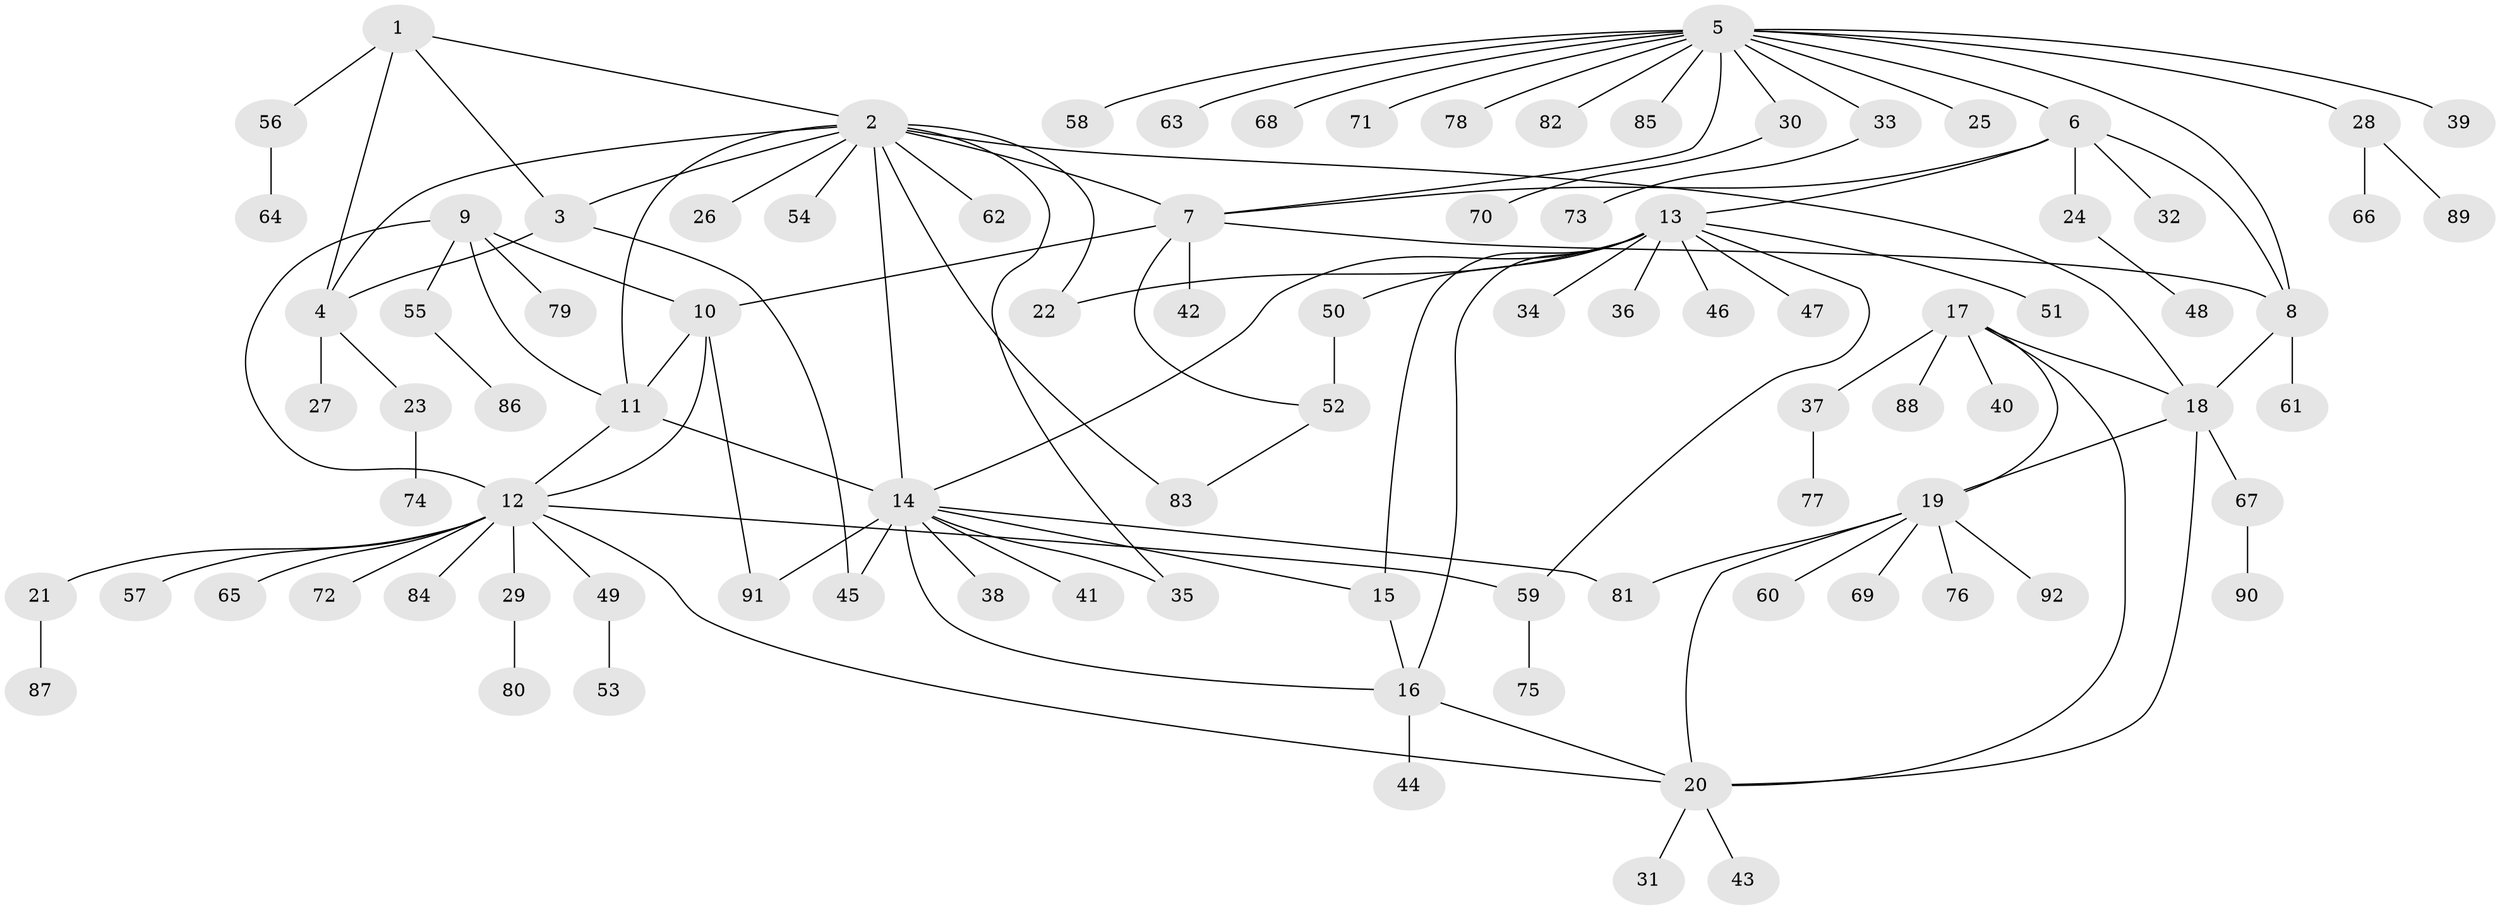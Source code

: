 // Generated by graph-tools (version 1.1) at 2025/50/03/09/25 03:50:41]
// undirected, 92 vertices, 120 edges
graph export_dot {
graph [start="1"]
  node [color=gray90,style=filled];
  1;
  2;
  3;
  4;
  5;
  6;
  7;
  8;
  9;
  10;
  11;
  12;
  13;
  14;
  15;
  16;
  17;
  18;
  19;
  20;
  21;
  22;
  23;
  24;
  25;
  26;
  27;
  28;
  29;
  30;
  31;
  32;
  33;
  34;
  35;
  36;
  37;
  38;
  39;
  40;
  41;
  42;
  43;
  44;
  45;
  46;
  47;
  48;
  49;
  50;
  51;
  52;
  53;
  54;
  55;
  56;
  57;
  58;
  59;
  60;
  61;
  62;
  63;
  64;
  65;
  66;
  67;
  68;
  69;
  70;
  71;
  72;
  73;
  74;
  75;
  76;
  77;
  78;
  79;
  80;
  81;
  82;
  83;
  84;
  85;
  86;
  87;
  88;
  89;
  90;
  91;
  92;
  1 -- 2;
  1 -- 3;
  1 -- 4;
  1 -- 56;
  2 -- 3;
  2 -- 4;
  2 -- 7;
  2 -- 11;
  2 -- 14;
  2 -- 18;
  2 -- 22;
  2 -- 26;
  2 -- 35;
  2 -- 54;
  2 -- 62;
  2 -- 83;
  3 -- 4;
  3 -- 45;
  4 -- 23;
  4 -- 27;
  5 -- 6;
  5 -- 7;
  5 -- 8;
  5 -- 25;
  5 -- 28;
  5 -- 30;
  5 -- 33;
  5 -- 39;
  5 -- 58;
  5 -- 63;
  5 -- 68;
  5 -- 71;
  5 -- 78;
  5 -- 82;
  5 -- 85;
  6 -- 7;
  6 -- 8;
  6 -- 13;
  6 -- 24;
  6 -- 32;
  7 -- 8;
  7 -- 10;
  7 -- 42;
  7 -- 52;
  8 -- 18;
  8 -- 61;
  9 -- 10;
  9 -- 11;
  9 -- 12;
  9 -- 55;
  9 -- 79;
  10 -- 11;
  10 -- 12;
  10 -- 91;
  11 -- 12;
  11 -- 14;
  12 -- 20;
  12 -- 21;
  12 -- 29;
  12 -- 49;
  12 -- 57;
  12 -- 59;
  12 -- 65;
  12 -- 72;
  12 -- 84;
  13 -- 14;
  13 -- 15;
  13 -- 16;
  13 -- 22;
  13 -- 34;
  13 -- 36;
  13 -- 46;
  13 -- 47;
  13 -- 50;
  13 -- 51;
  13 -- 59;
  14 -- 15;
  14 -- 16;
  14 -- 35;
  14 -- 38;
  14 -- 41;
  14 -- 45;
  14 -- 81;
  14 -- 91;
  15 -- 16;
  16 -- 20;
  16 -- 44;
  17 -- 18;
  17 -- 19;
  17 -- 20;
  17 -- 37;
  17 -- 40;
  17 -- 88;
  18 -- 19;
  18 -- 20;
  18 -- 67;
  19 -- 20;
  19 -- 60;
  19 -- 69;
  19 -- 76;
  19 -- 81;
  19 -- 92;
  20 -- 31;
  20 -- 43;
  21 -- 87;
  23 -- 74;
  24 -- 48;
  28 -- 66;
  28 -- 89;
  29 -- 80;
  30 -- 70;
  33 -- 73;
  37 -- 77;
  49 -- 53;
  50 -- 52;
  52 -- 83;
  55 -- 86;
  56 -- 64;
  59 -- 75;
  67 -- 90;
}
